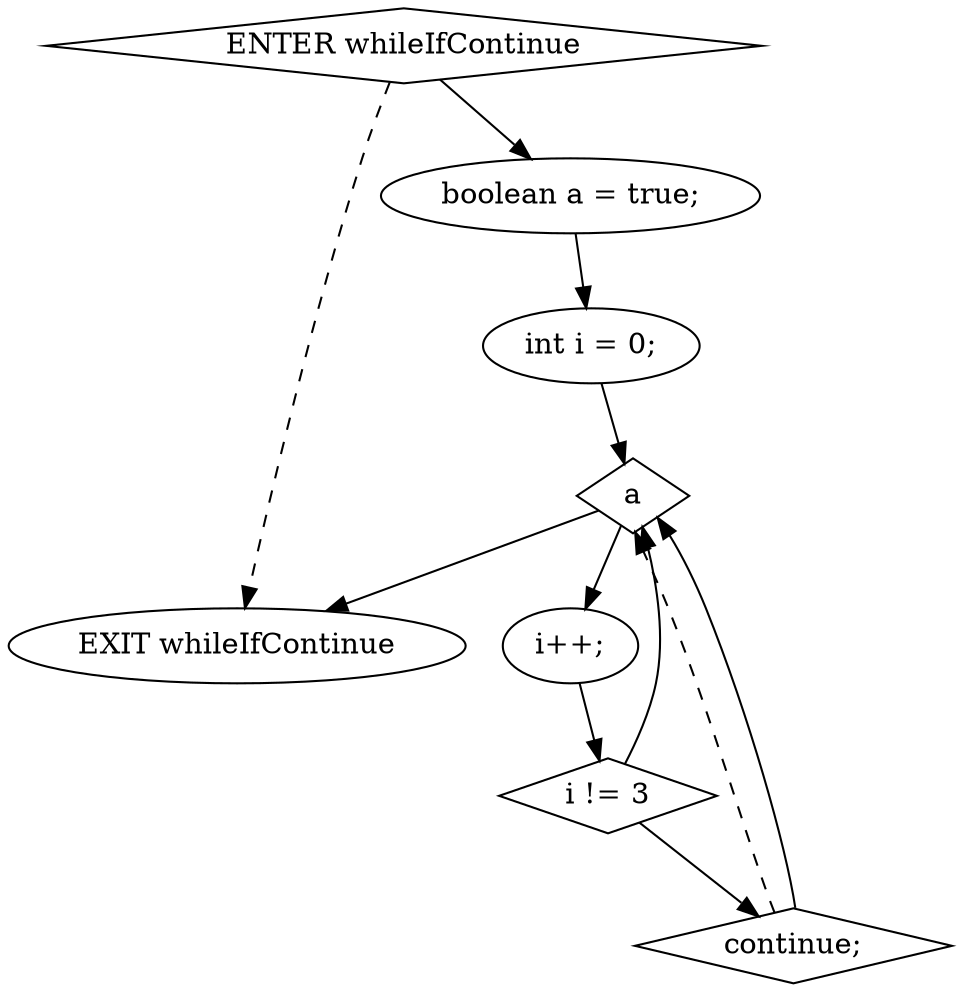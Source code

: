 digraph G {
  0 [ shape="diamond" label="ENTER whileIfContinue" ];
  1 [ label="EXIT whileIfContinue" ];
  2 [ label="boolean a = true;" ];
  3 [ label="int i = 0;" ];
  4 [ shape="diamond" label="a" ];
  5 [ label="i++;" ];
  6 [ shape="diamond" label="i != 3" ];
  7 [ shape="diamond" label="continue;" ];
  0 -> 2 [ ];
  2 -> 3 [ ];
  3 -> 4 [ ];
  4 -> 5 [ ];
  5 -> 6 [ ];
  6 -> 7 [ ];
  7 -> 4 [ style="dashed" ];
  6 -> 4 [ ];
  7 -> 4 [ ];
  4 -> 1 [ ];
  0 -> 1 [ style="dashed" ];
}
